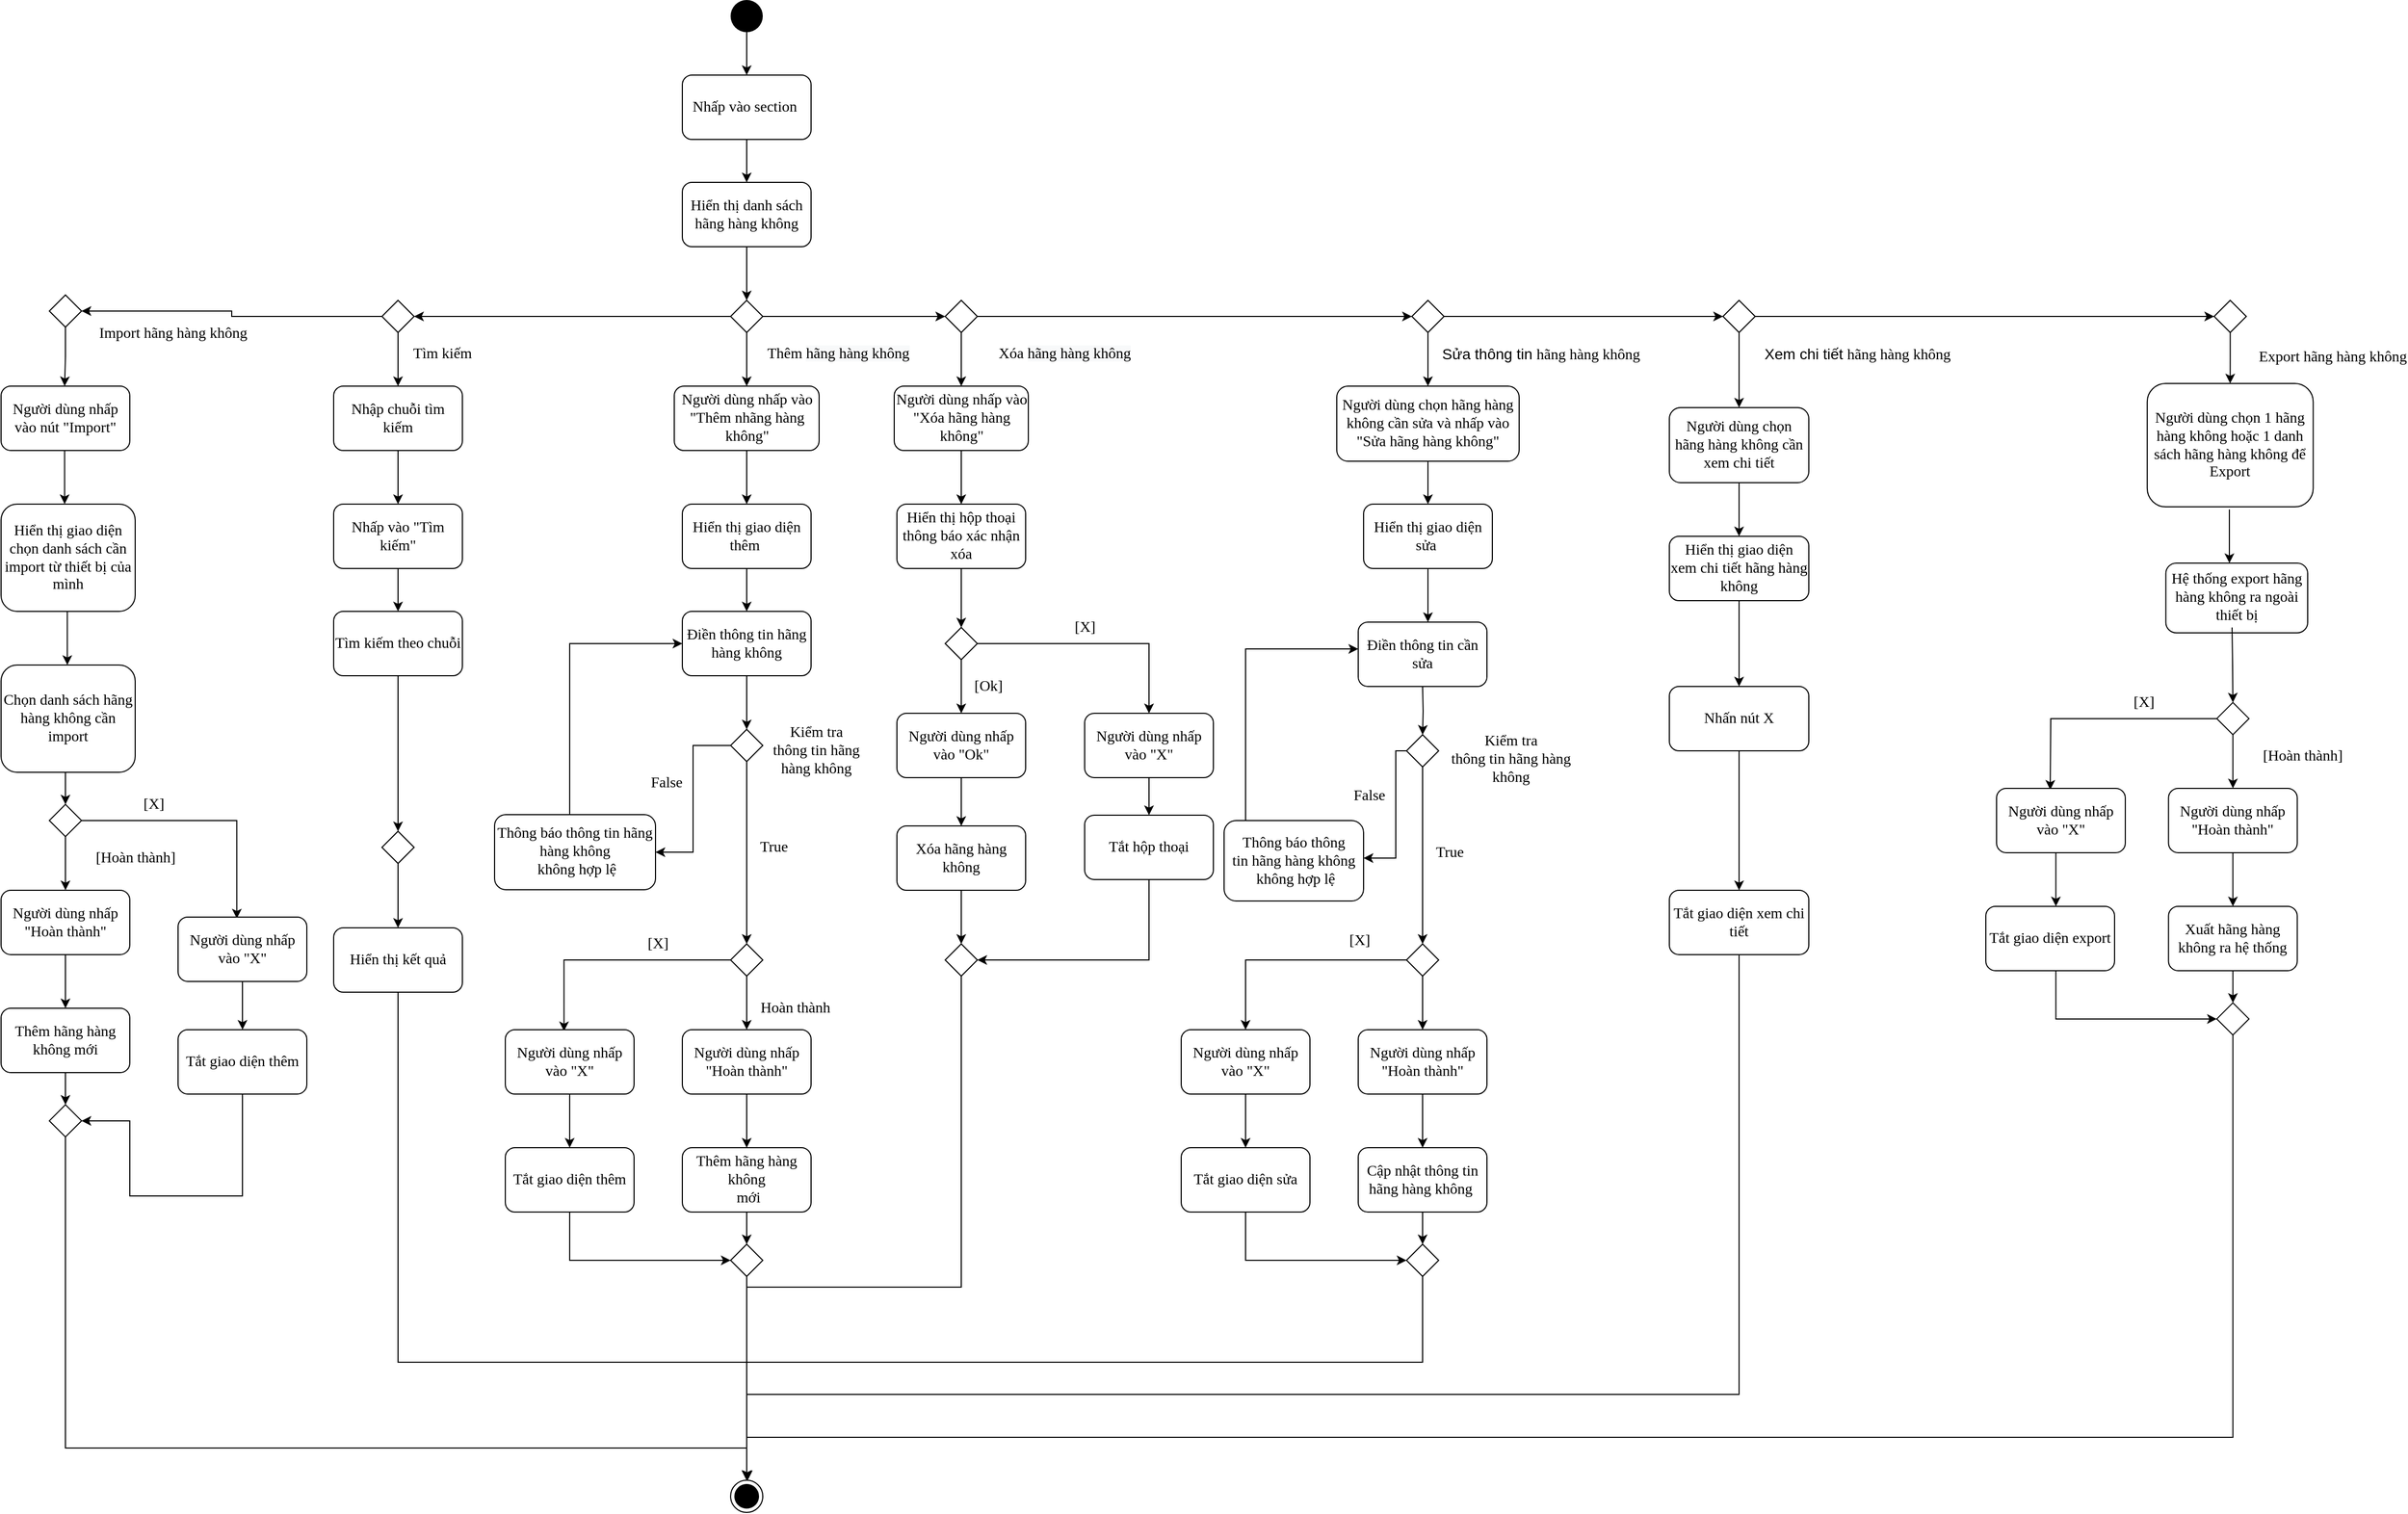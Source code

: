 <mxfile version="16.0.3" type="device"><diagram id="LYsN5K4_wacnjUsSUNbG" name="Page-1"><mxGraphModel dx="3430" dy="955" grid="1" gridSize="10" guides="1" tooltips="1" connect="1" arrows="1" fold="1" page="1" pageScale="1" pageWidth="850" pageHeight="1100" math="0" shadow="0"><root><mxCell id="0"/><mxCell id="1" parent="0"/><mxCell id="0MP8qijXT4t69Y9Z_cm1-1" style="edgeStyle=orthogonalEdgeStyle;rounded=0;orthogonalLoop=1;jettySize=auto;html=1;fontFamily=Verdana;fontSize=14;" parent="1" source="0MP8qijXT4t69Y9Z_cm1-2" target="0MP8qijXT4t69Y9Z_cm1-4" edge="1"><mxGeometry relative="1" as="geometry"/></mxCell><mxCell id="0MP8qijXT4t69Y9Z_cm1-2" value="" style="ellipse;fillColor=#000000;strokeColor=none;fontFamily=Verdana;fontSize=14;" parent="1" vertex="1"><mxGeometry x="-330" y="60" width="30" height="30" as="geometry"/></mxCell><mxCell id="0MP8qijXT4t69Y9Z_cm1-3" style="edgeStyle=orthogonalEdgeStyle;rounded=0;orthogonalLoop=1;jettySize=auto;html=1;fontFamily=Verdana;fontSize=14;" parent="1" source="0MP8qijXT4t69Y9Z_cm1-4" target="0MP8qijXT4t69Y9Z_cm1-6" edge="1"><mxGeometry relative="1" as="geometry"/></mxCell><mxCell id="0MP8qijXT4t69Y9Z_cm1-4" value="Nhấp vào section&amp;nbsp;" style="rounded=1;whiteSpace=wrap;html=1;fontFamily=Verdana;fontSize=14;" parent="1" vertex="1"><mxGeometry x="-375" y="130" width="120" height="60" as="geometry"/></mxCell><mxCell id="0MP8qijXT4t69Y9Z_cm1-5" style="edgeStyle=orthogonalEdgeStyle;rounded=0;orthogonalLoop=1;jettySize=auto;html=1;entryX=0.5;entryY=0;entryDx=0;entryDy=0;fontFamily=Verdana;fontSize=14;" parent="1" source="0MP8qijXT4t69Y9Z_cm1-6" target="0MP8qijXT4t69Y9Z_cm1-13" edge="1"><mxGeometry relative="1" as="geometry"/></mxCell><mxCell id="0MP8qijXT4t69Y9Z_cm1-6" value="&lt;span style=&quot;font-size: 14px&quot;&gt;Hiển thị danh sách hãng hàng không&lt;/span&gt;" style="rounded=1;whiteSpace=wrap;html=1;fontFamily=Verdana;fontSize=14;" parent="1" vertex="1"><mxGeometry x="-375" y="230" width="120" height="60" as="geometry"/></mxCell><mxCell id="0MP8qijXT4t69Y9Z_cm1-7" style="edgeStyle=orthogonalEdgeStyle;rounded=0;orthogonalLoop=1;jettySize=auto;html=1;fontFamily=Verdana;entryX=0.5;entryY=0;entryDx=0;entryDy=0;fontSize=14;" parent="1" source="0MP8qijXT4t69Y9Z_cm1-13" target="0MP8qijXT4t69Y9Z_cm1-25" edge="1"><mxGeometry relative="1" as="geometry"><mxPoint x="-310" y="420" as="targetPoint"/><Array as="points"/></mxGeometry></mxCell><mxCell id="0MP8qijXT4t69Y9Z_cm1-8" value="Thêm&amp;nbsp;&lt;span style=&quot;background-color: rgb(248 , 249 , 250)&quot;&gt;hãng hàng không&lt;/span&gt;" style="edgeLabel;html=1;align=center;verticalAlign=middle;resizable=0;points=[];fontFamily=Verdana;fontSize=14;" parent="0MP8qijXT4t69Y9Z_cm1-7" vertex="1" connectable="0"><mxGeometry x="0.241" y="1" relative="1" as="geometry"><mxPoint x="84" y="-11" as="offset"/></mxGeometry></mxCell><mxCell id="0MP8qijXT4t69Y9Z_cm1-9" style="edgeStyle=orthogonalEdgeStyle;rounded=0;orthogonalLoop=1;jettySize=auto;html=1;entryX=0;entryY=0.5;entryDx=0;entryDy=0;fontFamily=Verdana;fontSize=14;" parent="1" source="0MP8qijXT4t69Y9Z_cm1-13" target="0MP8qijXT4t69Y9Z_cm1-37" edge="1"><mxGeometry relative="1" as="geometry"/></mxCell><mxCell id="0MP8qijXT4t69Y9Z_cm1-10" value="Xóa&amp;nbsp;&lt;span style=&quot;background-color: rgb(248 , 249 , 250)&quot;&gt;hãng hàng không&lt;/span&gt;" style="edgeLabel;html=1;align=center;verticalAlign=middle;resizable=0;points=[];fontFamily=Verdana;fontSize=14;" parent="0MP8qijXT4t69Y9Z_cm1-9" vertex="1" connectable="0"><mxGeometry x="0.148" y="2" relative="1" as="geometry"><mxPoint x="183" y="37" as="offset"/></mxGeometry></mxCell><mxCell id="0MP8qijXT4t69Y9Z_cm1-11" style="edgeStyle=orthogonalEdgeStyle;rounded=0;orthogonalLoop=1;jettySize=auto;html=1;entryX=1;entryY=0.5;entryDx=0;entryDy=0;fontFamily=Verdana;fontSize=14;" parent="1" source="0MP8qijXT4t69Y9Z_cm1-13" target="0MP8qijXT4t69Y9Z_cm1-62" edge="1"><mxGeometry relative="1" as="geometry"/></mxCell><mxCell id="0MP8qijXT4t69Y9Z_cm1-12" value="&lt;span style=&quot;font-size: 14px&quot;&gt;Tìm kiếm&lt;/span&gt;" style="edgeLabel;html=1;align=center;verticalAlign=middle;resizable=0;points=[];fontFamily=Verdana;fontSize=14;" parent="0MP8qijXT4t69Y9Z_cm1-11" vertex="1" connectable="0"><mxGeometry x="0.184" y="2" relative="1" as="geometry"><mxPoint x="-95" y="33" as="offset"/></mxGeometry></mxCell><mxCell id="0MP8qijXT4t69Y9Z_cm1-13" value="" style="rhombus;fontFamily=Verdana;fontSize=14;" parent="1" vertex="1"><mxGeometry x="-330" y="340" width="30" height="30" as="geometry"/></mxCell><mxCell id="0MP8qijXT4t69Y9Z_cm1-14" style="edgeStyle=orthogonalEdgeStyle;rounded=0;orthogonalLoop=1;jettySize=auto;html=1;fontFamily=Verdana;fontSize=14;" parent="1" source="0MP8qijXT4t69Y9Z_cm1-15" target="0MP8qijXT4t69Y9Z_cm1-17" edge="1"><mxGeometry relative="1" as="geometry"/></mxCell><mxCell id="0MP8qijXT4t69Y9Z_cm1-15" value="&lt;span style=&quot;font-size: 14px&quot;&gt;Hiển thị giao diện thêm&amp;nbsp;&lt;/span&gt;" style="rounded=1;whiteSpace=wrap;html=1;fontFamily=Verdana;fontSize=14;" parent="1" vertex="1"><mxGeometry x="-375" y="530" width="120" height="60" as="geometry"/></mxCell><mxCell id="0MP8qijXT4t69Y9Z_cm1-16" style="edgeStyle=orthogonalEdgeStyle;rounded=0;orthogonalLoop=1;jettySize=auto;html=1;entryX=0.5;entryY=0;entryDx=0;entryDy=0;fontFamily=Verdana;fontSize=14;" parent="1" source="0MP8qijXT4t69Y9Z_cm1-17" target="0MP8qijXT4t69Y9Z_cm1-73" edge="1"><mxGeometry relative="1" as="geometry"/></mxCell><mxCell id="0MP8qijXT4t69Y9Z_cm1-17" value="&lt;span style=&quot;font-size: 14px&quot;&gt;Điền thông tin&amp;nbsp;&lt;/span&gt;hãng hàng không" style="rounded=1;whiteSpace=wrap;html=1;fontFamily=Verdana;fontSize=14;" parent="1" vertex="1"><mxGeometry x="-375" y="630" width="120" height="60" as="geometry"/></mxCell><mxCell id="0MP8qijXT4t69Y9Z_cm1-18" style="edgeStyle=orthogonalEdgeStyle;rounded=0;orthogonalLoop=1;jettySize=auto;html=1;fontFamily=Verdana;fontSize=14;" parent="1" source="0MP8qijXT4t69Y9Z_cm1-19" target="0MP8qijXT4t69Y9Z_cm1-27" edge="1"><mxGeometry relative="1" as="geometry"/></mxCell><mxCell id="0MP8qijXT4t69Y9Z_cm1-19" value="Người dùng nhấp &quot;Hoàn thành&quot;" style="rounded=1;whiteSpace=wrap;html=1;fontFamily=Verdana;fontSize=14;" parent="1" vertex="1"><mxGeometry x="-375" y="1020" width="120" height="60" as="geometry"/></mxCell><mxCell id="0MP8qijXT4t69Y9Z_cm1-20" value="Hoàn thành" style="edgeStyle=orthogonalEdgeStyle;rounded=0;orthogonalLoop=1;jettySize=auto;html=1;entryX=0.5;entryY=0;entryDx=0;entryDy=0;fontFamily=Verdana;fontSize=14;" parent="1" source="0MP8qijXT4t69Y9Z_cm1-23" target="0MP8qijXT4t69Y9Z_cm1-19" edge="1"><mxGeometry x="0.2" y="45" relative="1" as="geometry"><Array as="points"><mxPoint x="-315" y="990"/><mxPoint x="-315" y="990"/></Array><mxPoint as="offset"/></mxGeometry></mxCell><mxCell id="0MP8qijXT4t69Y9Z_cm1-21" style="edgeStyle=orthogonalEdgeStyle;rounded=0;orthogonalLoop=1;jettySize=auto;html=1;entryX=0.456;entryY=0.023;entryDx=0;entryDy=0;entryPerimeter=0;fontFamily=Verdana;fontSize=14;" parent="1" source="0MP8qijXT4t69Y9Z_cm1-23" target="0MP8qijXT4t69Y9Z_cm1-29" edge="1"><mxGeometry relative="1" as="geometry"/></mxCell><mxCell id="0MP8qijXT4t69Y9Z_cm1-22" value="[X]" style="edgeLabel;html=1;align=center;verticalAlign=middle;resizable=0;points=[];fontFamily=Verdana;fontSize=14;" parent="0MP8qijXT4t69Y9Z_cm1-21" vertex="1" connectable="0"><mxGeometry x="-0.407" relative="1" as="geometry"><mxPoint x="-3.17" y="-15" as="offset"/></mxGeometry></mxCell><mxCell id="0MP8qijXT4t69Y9Z_cm1-23" value="" style="rhombus;fontFamily=Verdana;fontSize=14;" parent="1" vertex="1"><mxGeometry x="-330" y="940" width="30" height="30" as="geometry"/></mxCell><mxCell id="0MP8qijXT4t69Y9Z_cm1-24" style="edgeStyle=orthogonalEdgeStyle;rounded=0;orthogonalLoop=1;jettySize=auto;html=1;fontFamily=Verdana;fontSize=14;" parent="1" source="0MP8qijXT4t69Y9Z_cm1-25" target="0MP8qijXT4t69Y9Z_cm1-15" edge="1"><mxGeometry relative="1" as="geometry"/></mxCell><mxCell id="0MP8qijXT4t69Y9Z_cm1-25" value="Người dùng nhấp vào &quot;Thêm nhãng hàng không&quot;" style="rounded=1;whiteSpace=wrap;html=1;fontFamily=Verdana;fontSize=14;" parent="1" vertex="1"><mxGeometry x="-382.5" y="420" width="135" height="60" as="geometry"/></mxCell><mxCell id="0MP8qijXT4t69Y9Z_cm1-26" style="edgeStyle=orthogonalEdgeStyle;rounded=0;orthogonalLoop=1;jettySize=auto;html=1;entryX=0.5;entryY=0;entryDx=0;entryDy=0;fontFamily=Verdana;fontSize=14;" parent="1" source="0MP8qijXT4t69Y9Z_cm1-27" target="0MP8qijXT4t69Y9Z_cm1-34" edge="1"><mxGeometry relative="1" as="geometry"/></mxCell><mxCell id="0MP8qijXT4t69Y9Z_cm1-27" value="Thêm hãng hàng không&lt;br&gt;&amp;nbsp;mới" style="rounded=1;whiteSpace=wrap;html=1;fontFamily=Verdana;fontSize=14;" parent="1" vertex="1"><mxGeometry x="-375" y="1130" width="120" height="60" as="geometry"/></mxCell><mxCell id="0MP8qijXT4t69Y9Z_cm1-28" style="edgeStyle=orthogonalEdgeStyle;rounded=0;orthogonalLoop=1;jettySize=auto;html=1;entryX=0.5;entryY=0;entryDx=0;entryDy=0;fontFamily=Verdana;fontSize=14;" parent="1" source="0MP8qijXT4t69Y9Z_cm1-29" target="0MP8qijXT4t69Y9Z_cm1-31" edge="1"><mxGeometry relative="1" as="geometry"/></mxCell><mxCell id="0MP8qijXT4t69Y9Z_cm1-29" value="Người dùng nhấp vào &quot;X&quot;" style="rounded=1;whiteSpace=wrap;html=1;fontFamily=Verdana;fontSize=14;" parent="1" vertex="1"><mxGeometry x="-540" y="1020" width="120" height="60" as="geometry"/></mxCell><mxCell id="0MP8qijXT4t69Y9Z_cm1-30" style="edgeStyle=orthogonalEdgeStyle;rounded=0;orthogonalLoop=1;jettySize=auto;html=1;entryX=0;entryY=0.5;entryDx=0;entryDy=0;fontFamily=Verdana;fontSize=14;" parent="1" source="0MP8qijXT4t69Y9Z_cm1-31" target="0MP8qijXT4t69Y9Z_cm1-34" edge="1"><mxGeometry relative="1" as="geometry"><Array as="points"><mxPoint x="-480" y="1235"/></Array></mxGeometry></mxCell><mxCell id="0MP8qijXT4t69Y9Z_cm1-31" value="&lt;span style=&quot;font-size: 14px&quot;&gt;Tắt giao diện thêm&lt;/span&gt;" style="rounded=1;whiteSpace=wrap;html=1;fontFamily=Verdana;fontSize=14;" parent="1" vertex="1"><mxGeometry x="-540" y="1130" width="120" height="60" as="geometry"/></mxCell><mxCell id="0MP8qijXT4t69Y9Z_cm1-32" value="" style="ellipse;html=1;shape=endState;fillColor=#000000;strokeColor=#000000;fontFamily=Verdana;fontSize=14;" parent="1" vertex="1"><mxGeometry x="-330" y="1440" width="30" height="30" as="geometry"/></mxCell><mxCell id="0MP8qijXT4t69Y9Z_cm1-33" style="edgeStyle=orthogonalEdgeStyle;rounded=0;orthogonalLoop=1;jettySize=auto;html=1;fontFamily=Verdana;fontSize=14;" parent="1" source="0MP8qijXT4t69Y9Z_cm1-34" target="0MP8qijXT4t69Y9Z_cm1-32" edge="1"><mxGeometry relative="1" as="geometry"/></mxCell><mxCell id="0MP8qijXT4t69Y9Z_cm1-34" value="" style="rhombus;fontFamily=Verdana;fontSize=14;" parent="1" vertex="1"><mxGeometry x="-330" y="1220" width="30" height="30" as="geometry"/></mxCell><mxCell id="0MP8qijXT4t69Y9Z_cm1-35" style="edgeStyle=orthogonalEdgeStyle;rounded=0;orthogonalLoop=1;jettySize=auto;html=1;entryX=0.5;entryY=0;entryDx=0;entryDy=0;fontFamily=Verdana;fontSize=14;" parent="1" source="0MP8qijXT4t69Y9Z_cm1-37" target="0MP8qijXT4t69Y9Z_cm1-39" edge="1"><mxGeometry relative="1" as="geometry"/></mxCell><mxCell id="0MP8qijXT4t69Y9Z_cm1-36" style="edgeStyle=orthogonalEdgeStyle;rounded=0;orthogonalLoop=1;jettySize=auto;html=1;entryX=0;entryY=0.5;entryDx=0;entryDy=0;" parent="1" source="0MP8qijXT4t69Y9Z_cm1-37" target="0MP8qijXT4t69Y9Z_cm1-79" edge="1"><mxGeometry relative="1" as="geometry"/></mxCell><mxCell id="0MP8qijXT4t69Y9Z_cm1-37" value="" style="rhombus;fontFamily=Verdana;fontSize=14;" parent="1" vertex="1"><mxGeometry x="-130" y="340" width="30" height="30" as="geometry"/></mxCell><mxCell id="0MP8qijXT4t69Y9Z_cm1-38" style="edgeStyle=orthogonalEdgeStyle;rounded=0;orthogonalLoop=1;jettySize=auto;html=1;fontFamily=Verdana;fontSize=14;" parent="1" source="0MP8qijXT4t69Y9Z_cm1-39" target="0MP8qijXT4t69Y9Z_cm1-41" edge="1"><mxGeometry relative="1" as="geometry"/></mxCell><mxCell id="0MP8qijXT4t69Y9Z_cm1-39" value="Người dùng nhấp vào &quot;Xóa hãng hàng không&quot;" style="rounded=1;whiteSpace=wrap;html=1;fontFamily=Verdana;fontSize=14;" parent="1" vertex="1"><mxGeometry x="-177.5" y="420" width="125" height="60" as="geometry"/></mxCell><mxCell id="0MP8qijXT4t69Y9Z_cm1-40" style="edgeStyle=orthogonalEdgeStyle;rounded=0;orthogonalLoop=1;jettySize=auto;html=1;entryX=0.5;entryY=0;entryDx=0;entryDy=0;fontFamily=Verdana;fontSize=14;" parent="1" source="0MP8qijXT4t69Y9Z_cm1-41" target="0MP8qijXT4t69Y9Z_cm1-46" edge="1"><mxGeometry relative="1" as="geometry"/></mxCell><mxCell id="0MP8qijXT4t69Y9Z_cm1-41" value="&lt;span style=&quot;font-size: 14px&quot;&gt;Hiển thị hộp thoại thông báo xác nhận xóa&lt;/span&gt;" style="rounded=1;whiteSpace=wrap;html=1;fontFamily=Verdana;fontSize=14;" parent="1" vertex="1"><mxGeometry x="-175" y="530" width="120" height="60" as="geometry"/></mxCell><mxCell id="0MP8qijXT4t69Y9Z_cm1-42" style="edgeStyle=orthogonalEdgeStyle;rounded=0;orthogonalLoop=1;jettySize=auto;html=1;fontFamily=Verdana;fontSize=14;" parent="1" source="0MP8qijXT4t69Y9Z_cm1-46" target="0MP8qijXT4t69Y9Z_cm1-48" edge="1"><mxGeometry relative="1" as="geometry"><Array as="points"><mxPoint x="-115" y="700"/><mxPoint x="-115" y="700"/></Array></mxGeometry></mxCell><mxCell id="0MP8qijXT4t69Y9Z_cm1-43" value="[Ok]" style="edgeLabel;html=1;align=center;verticalAlign=middle;resizable=0;points=[];fontFamily=Verdana;fontSize=14;" parent="0MP8qijXT4t69Y9Z_cm1-42" vertex="1" connectable="0"><mxGeometry x="0.267" y="-2" relative="1" as="geometry"><mxPoint x="27" y="-6.67" as="offset"/></mxGeometry></mxCell><mxCell id="0MP8qijXT4t69Y9Z_cm1-44" style="edgeStyle=orthogonalEdgeStyle;rounded=0;orthogonalLoop=1;jettySize=auto;html=1;entryX=0.5;entryY=0;entryDx=0;entryDy=0;fontFamily=Verdana;fontSize=14;" parent="1" source="0MP8qijXT4t69Y9Z_cm1-46" target="0MP8qijXT4t69Y9Z_cm1-52" edge="1"><mxGeometry relative="1" as="geometry"/></mxCell><mxCell id="0MP8qijXT4t69Y9Z_cm1-45" value="[X]" style="edgeLabel;html=1;align=center;verticalAlign=middle;resizable=0;points=[];fontFamily=Verdana;fontSize=14;" parent="0MP8qijXT4t69Y9Z_cm1-44" vertex="1" connectable="0"><mxGeometry x="-0.014" y="3" relative="1" as="geometry"><mxPoint x="-10.83" y="-12" as="offset"/></mxGeometry></mxCell><mxCell id="0MP8qijXT4t69Y9Z_cm1-46" value="" style="rhombus;fontFamily=Verdana;fontSize=14;" parent="1" vertex="1"><mxGeometry x="-130" y="645" width="30" height="30" as="geometry"/></mxCell><mxCell id="0MP8qijXT4t69Y9Z_cm1-47" style="edgeStyle=orthogonalEdgeStyle;rounded=0;orthogonalLoop=1;jettySize=auto;html=1;entryX=0.5;entryY=0;entryDx=0;entryDy=0;fontFamily=Verdana;fontSize=14;" parent="1" source="0MP8qijXT4t69Y9Z_cm1-48" target="0MP8qijXT4t69Y9Z_cm1-50" edge="1"><mxGeometry relative="1" as="geometry"/></mxCell><mxCell id="0MP8qijXT4t69Y9Z_cm1-48" value="Người dùng nhấp vào &quot;Ok&quot;" style="rounded=1;whiteSpace=wrap;html=1;fontFamily=Verdana;fontSize=14;" parent="1" vertex="1"><mxGeometry x="-175" y="725" width="120" height="60" as="geometry"/></mxCell><mxCell id="0MP8qijXT4t69Y9Z_cm1-49" style="edgeStyle=orthogonalEdgeStyle;rounded=0;orthogonalLoop=1;jettySize=auto;html=1;fontFamily=Verdana;fontSize=14;" parent="1" source="0MP8qijXT4t69Y9Z_cm1-50" target="0MP8qijXT4t69Y9Z_cm1-56" edge="1"><mxGeometry relative="1" as="geometry"/></mxCell><mxCell id="0MP8qijXT4t69Y9Z_cm1-50" value="Xóa hãng hàng không" style="rounded=1;whiteSpace=wrap;html=1;fontFamily=Verdana;fontSize=14;" parent="1" vertex="1"><mxGeometry x="-175" y="830" width="120" height="60" as="geometry"/></mxCell><mxCell id="0MP8qijXT4t69Y9Z_cm1-51" style="edgeStyle=orthogonalEdgeStyle;rounded=0;orthogonalLoop=1;jettySize=auto;html=1;entryX=0.5;entryY=0;entryDx=0;entryDy=0;fontFamily=Verdana;fontSize=14;" parent="1" source="0MP8qijXT4t69Y9Z_cm1-52" target="0MP8qijXT4t69Y9Z_cm1-54" edge="1"><mxGeometry relative="1" as="geometry"/></mxCell><mxCell id="0MP8qijXT4t69Y9Z_cm1-52" value="Người dùng nhấp vào &quot;X&quot;" style="rounded=1;whiteSpace=wrap;html=1;fontFamily=Verdana;fontSize=14;" parent="1" vertex="1"><mxGeometry y="725" width="120" height="60" as="geometry"/></mxCell><mxCell id="0MP8qijXT4t69Y9Z_cm1-53" style="edgeStyle=orthogonalEdgeStyle;rounded=0;orthogonalLoop=1;jettySize=auto;html=1;entryX=1;entryY=0.5;entryDx=0;entryDy=0;fontFamily=Verdana;fontSize=14;" parent="1" source="0MP8qijXT4t69Y9Z_cm1-54" target="0MP8qijXT4t69Y9Z_cm1-56" edge="1"><mxGeometry relative="1" as="geometry"><Array as="points"><mxPoint x="60" y="955"/></Array></mxGeometry></mxCell><mxCell id="0MP8qijXT4t69Y9Z_cm1-54" value="&lt;span style=&quot;font-size: 14px;&quot;&gt;Tắt hộp thoại&lt;/span&gt;" style="rounded=1;whiteSpace=wrap;html=1;fontFamily=Verdana;fontSize=14;" parent="1" vertex="1"><mxGeometry y="820" width="120" height="60" as="geometry"/></mxCell><mxCell id="0MP8qijXT4t69Y9Z_cm1-55" style="edgeStyle=orthogonalEdgeStyle;rounded=0;orthogonalLoop=1;jettySize=auto;html=1;fontFamily=Verdana;fontSize=14;" parent="1" source="0MP8qijXT4t69Y9Z_cm1-56" target="0MP8qijXT4t69Y9Z_cm1-32" edge="1"><mxGeometry relative="1" as="geometry"><Array as="points"><mxPoint x="-115" y="1260"/><mxPoint x="-315" y="1260"/></Array></mxGeometry></mxCell><mxCell id="0MP8qijXT4t69Y9Z_cm1-56" value="" style="rhombus;fontFamily=Verdana;fontSize=14;" parent="1" vertex="1"><mxGeometry x="-130" y="940" width="30" height="30" as="geometry"/></mxCell><mxCell id="0MP8qijXT4t69Y9Z_cm1-57" style="edgeStyle=orthogonalEdgeStyle;rounded=0;orthogonalLoop=1;jettySize=auto;html=1;entryX=0.5;entryY=0;entryDx=0;entryDy=0;fontFamily=Verdana;fontSize=14;" parent="1" source="0MP8qijXT4t69Y9Z_cm1-58" target="0MP8qijXT4t69Y9Z_cm1-64" edge="1"><mxGeometry relative="1" as="geometry"/></mxCell><mxCell id="0MP8qijXT4t69Y9Z_cm1-58" value="&lt;span style=&quot;font-size: 14px&quot;&gt;Nhấp vào &quot;Tìm kiếm&quot;&lt;/span&gt;" style="rounded=1;whiteSpace=wrap;html=1;fontFamily=Verdana;fontSize=14;" parent="1" vertex="1"><mxGeometry x="-700" y="530" width="120" height="60" as="geometry"/></mxCell><mxCell id="0MP8qijXT4t69Y9Z_cm1-59" style="edgeStyle=orthogonalEdgeStyle;rounded=0;orthogonalLoop=1;jettySize=auto;html=1;fontFamily=Verdana;fontSize=14;" parent="1" source="0MP8qijXT4t69Y9Z_cm1-60" target="0MP8qijXT4t69Y9Z_cm1-58" edge="1"><mxGeometry relative="1" as="geometry"/></mxCell><mxCell id="0MP8qijXT4t69Y9Z_cm1-60" value="&lt;span style=&quot;font-size: 14px;&quot;&gt;Nhập chuỗi tìm kiếm&lt;/span&gt;" style="rounded=1;whiteSpace=wrap;html=1;fontFamily=Verdana;fontSize=14;" parent="1" vertex="1"><mxGeometry x="-700" y="420" width="120" height="60" as="geometry"/></mxCell><mxCell id="0MP8qijXT4t69Y9Z_cm1-61" style="edgeStyle=orthogonalEdgeStyle;rounded=0;orthogonalLoop=1;jettySize=auto;html=1;fontFamily=Verdana;fontSize=14;" parent="1" source="0MP8qijXT4t69Y9Z_cm1-62" target="0MP8qijXT4t69Y9Z_cm1-60" edge="1"><mxGeometry relative="1" as="geometry"/></mxCell><mxCell id="MS3qv2GqEosqQE3pfVTx-46" style="edgeStyle=orthogonalEdgeStyle;rounded=0;orthogonalLoop=1;jettySize=auto;html=1;entryX=1;entryY=0.5;entryDx=0;entryDy=0;" edge="1" parent="1" source="0MP8qijXT4t69Y9Z_cm1-62" target="MS3qv2GqEosqQE3pfVTx-24"><mxGeometry relative="1" as="geometry"><mxPoint x="-930" y="355" as="targetPoint"/></mxGeometry></mxCell><mxCell id="0MP8qijXT4t69Y9Z_cm1-62" value="" style="rhombus;fontFamily=Verdana;fontSize=14;" parent="1" vertex="1"><mxGeometry x="-655" y="340" width="30" height="30" as="geometry"/></mxCell><mxCell id="0MP8qijXT4t69Y9Z_cm1-63" style="edgeStyle=orthogonalEdgeStyle;rounded=0;orthogonalLoop=1;jettySize=auto;html=1;entryX=0.5;entryY=0;entryDx=0;entryDy=0;fontFamily=Verdana;fontSize=14;" parent="1" source="0MP8qijXT4t69Y9Z_cm1-64" target="0MP8qijXT4t69Y9Z_cm1-68" edge="1"><mxGeometry relative="1" as="geometry"/></mxCell><mxCell id="0MP8qijXT4t69Y9Z_cm1-64" value="&lt;span style=&quot;font-size: 14px;&quot;&gt;Tìm kiếm theo chuỗi&lt;/span&gt;" style="rounded=1;whiteSpace=wrap;html=1;fontFamily=Verdana;fontSize=14;" parent="1" vertex="1"><mxGeometry x="-700" y="630" width="120" height="60" as="geometry"/></mxCell><mxCell id="0MP8qijXT4t69Y9Z_cm1-65" style="edgeStyle=orthogonalEdgeStyle;rounded=0;orthogonalLoop=1;jettySize=auto;html=1;fontFamily=Verdana;fontSize=14;" parent="1" source="0MP8qijXT4t69Y9Z_cm1-66" edge="1"><mxGeometry relative="1" as="geometry"><Array as="points"><mxPoint x="-640" y="1330"/><mxPoint x="-315" y="1330"/></Array><mxPoint x="-315" y="1440.0" as="targetPoint"/></mxGeometry></mxCell><mxCell id="0MP8qijXT4t69Y9Z_cm1-66" value="&lt;span style=&quot;font-size: 14px;&quot;&gt;Hiển thị kết quả&lt;/span&gt;" style="rounded=1;whiteSpace=wrap;html=1;fontFamily=Verdana;fontSize=14;" parent="1" vertex="1"><mxGeometry x="-700" y="925" width="120" height="60" as="geometry"/></mxCell><mxCell id="0MP8qijXT4t69Y9Z_cm1-67" style="edgeStyle=orthogonalEdgeStyle;rounded=0;orthogonalLoop=1;jettySize=auto;html=1;entryX=0.5;entryY=0;entryDx=0;entryDy=0;fontFamily=Verdana;fontSize=14;" parent="1" source="0MP8qijXT4t69Y9Z_cm1-68" target="0MP8qijXT4t69Y9Z_cm1-66" edge="1"><mxGeometry relative="1" as="geometry"/></mxCell><mxCell id="0MP8qijXT4t69Y9Z_cm1-68" value="" style="rhombus;fontFamily=Verdana;fontSize=14;" parent="1" vertex="1"><mxGeometry x="-655" y="835" width="30" height="30" as="geometry"/></mxCell><mxCell id="0MP8qijXT4t69Y9Z_cm1-69" style="edgeStyle=orthogonalEdgeStyle;rounded=0;orthogonalLoop=1;jettySize=auto;html=1;entryX=1;entryY=0.5;entryDx=0;entryDy=0;fontFamily=Verdana;fontSize=14;" parent="1" source="0MP8qijXT4t69Y9Z_cm1-73" target="0MP8qijXT4t69Y9Z_cm1-75" edge="1"><mxGeometry relative="1" as="geometry"/></mxCell><mxCell id="0MP8qijXT4t69Y9Z_cm1-70" value="False" style="edgeLabel;html=1;align=center;verticalAlign=middle;resizable=0;points=[];fontFamily=Verdana;fontSize=14;" parent="0MP8qijXT4t69Y9Z_cm1-69" vertex="1" connectable="0"><mxGeometry x="0.229" y="4" relative="1" as="geometry"><mxPoint x="-29" y="-34" as="offset"/></mxGeometry></mxCell><mxCell id="0MP8qijXT4t69Y9Z_cm1-71" style="edgeStyle=orthogonalEdgeStyle;rounded=0;orthogonalLoop=1;jettySize=auto;html=1;fontFamily=Verdana;fontSize=14;" parent="1" source="0MP8qijXT4t69Y9Z_cm1-73" target="0MP8qijXT4t69Y9Z_cm1-23" edge="1"><mxGeometry relative="1" as="geometry"/></mxCell><mxCell id="0MP8qijXT4t69Y9Z_cm1-72" value="True" style="edgeLabel;html=1;align=center;verticalAlign=middle;resizable=0;points=[];fontFamily=Verdana;fontSize=14;" parent="0MP8qijXT4t69Y9Z_cm1-71" vertex="1" connectable="0"><mxGeometry x="-0.251" y="-3" relative="1" as="geometry"><mxPoint x="28" y="16" as="offset"/></mxGeometry></mxCell><mxCell id="0MP8qijXT4t69Y9Z_cm1-73" value="" style="rhombus;fontFamily=Verdana;fontSize=14;" parent="1" vertex="1"><mxGeometry x="-330" y="740" width="30" height="30" as="geometry"/></mxCell><mxCell id="0MP8qijXT4t69Y9Z_cm1-74" style="edgeStyle=orthogonalEdgeStyle;rounded=0;orthogonalLoop=1;jettySize=auto;html=1;entryX=0;entryY=0.5;entryDx=0;entryDy=0;fontFamily=Verdana;fontSize=14;" parent="1" source="0MP8qijXT4t69Y9Z_cm1-75" target="0MP8qijXT4t69Y9Z_cm1-17" edge="1"><mxGeometry relative="1" as="geometry"><Array as="points"><mxPoint x="-480" y="660"/></Array></mxGeometry></mxCell><mxCell id="0MP8qijXT4t69Y9Z_cm1-75" value="&lt;span style=&quot;background-color: rgb(255 , 255 , 255) ; font-size: 14px&quot;&gt;Thông báo thông tin&amp;nbsp;&lt;/span&gt;hãng hàng không&lt;br style=&quot;font-size: 14px&quot;&gt;&lt;span style=&quot;background-color: rgb(255 , 255 , 255) ; font-size: 14px&quot;&gt;&amp;nbsp;không hợp lệ&lt;/span&gt;" style="rounded=1;whiteSpace=wrap;html=1;fontFamily=Verdana;fontSize=14;" parent="1" vertex="1"><mxGeometry x="-550" y="819.48" width="150" height="70" as="geometry"/></mxCell><mxCell id="0MP8qijXT4t69Y9Z_cm1-76" value="Kiểm tra &lt;br style=&quot;font-size: 14px&quot;&gt;thông tin hãng hàng không" style="text;html=1;strokeColor=none;fillColor=none;align=center;verticalAlign=middle;whiteSpace=wrap;rounded=0;fontFamily=Verdana;fontSize=14;" parent="1" vertex="1"><mxGeometry x="-300" y="735" width="100" height="50" as="geometry"/></mxCell><mxCell id="0MP8qijXT4t69Y9Z_cm1-77" style="edgeStyle=orthogonalEdgeStyle;rounded=0;orthogonalLoop=1;jettySize=auto;html=1;entryX=0;entryY=0.5;entryDx=0;entryDy=0;" parent="1" source="0MP8qijXT4t69Y9Z_cm1-79" target="0MP8qijXT4t69Y9Z_cm1-81" edge="1"><mxGeometry relative="1" as="geometry"/></mxCell><mxCell id="0MP8qijXT4t69Y9Z_cm1-78" style="edgeStyle=orthogonalEdgeStyle;rounded=0;orthogonalLoop=1;jettySize=auto;html=1;" parent="1" source="0MP8qijXT4t69Y9Z_cm1-79" edge="1"><mxGeometry relative="1" as="geometry"><mxPoint x="320" y="420" as="targetPoint"/></mxGeometry></mxCell><mxCell id="0MP8qijXT4t69Y9Z_cm1-79" value="" style="rhombus;fontFamily=Verdana;fontSize=14;" parent="1" vertex="1"><mxGeometry x="305" y="340" width="30" height="30" as="geometry"/></mxCell><mxCell id="0MP8qijXT4t69Y9Z_cm1-80" style="edgeStyle=orthogonalEdgeStyle;rounded=0;orthogonalLoop=1;jettySize=auto;html=1;" parent="1" source="0MP8qijXT4t69Y9Z_cm1-81" target="0MP8qijXT4t69Y9Z_cm1-111" edge="1"><mxGeometry relative="1" as="geometry"/></mxCell><mxCell id="MS3qv2GqEosqQE3pfVTx-21" style="edgeStyle=orthogonalEdgeStyle;rounded=0;orthogonalLoop=1;jettySize=auto;html=1;entryX=0;entryY=0.5;entryDx=0;entryDy=0;" edge="1" parent="1" source="0MP8qijXT4t69Y9Z_cm1-81" target="MS3qv2GqEosqQE3pfVTx-3"><mxGeometry relative="1" as="geometry"/></mxCell><mxCell id="0MP8qijXT4t69Y9Z_cm1-81" value="" style="rhombus;fontFamily=Verdana;fontSize=14;" parent="1" vertex="1"><mxGeometry x="595" y="340" width="30" height="30" as="geometry"/></mxCell><mxCell id="0MP8qijXT4t69Y9Z_cm1-82" style="edgeStyle=orthogonalEdgeStyle;rounded=0;orthogonalLoop=1;jettySize=auto;html=1;entryX=0.5;entryY=0;entryDx=0;entryDy=0;" parent="1" edge="1"><mxGeometry relative="1" as="geometry"><mxPoint x="320" y="480" as="sourcePoint"/><mxPoint x="320" y="530" as="targetPoint"/></mxGeometry></mxCell><mxCell id="0MP8qijXT4t69Y9Z_cm1-83" value="Người dùng chọn hãng hàng không&amp;nbsp;cần sửa và nhấp vào &quot;Sửa hãng hàng không&quot;" style="rounded=1;whiteSpace=wrap;html=1;fontFamily=Verdana;fontSize=14;" parent="1" vertex="1"><mxGeometry x="235" y="420" width="170" height="70" as="geometry"/></mxCell><mxCell id="0MP8qijXT4t69Y9Z_cm1-84" style="edgeStyle=orthogonalEdgeStyle;rounded=0;orthogonalLoop=1;jettySize=auto;html=1;" parent="1" source="0MP8qijXT4t69Y9Z_cm1-85" edge="1"><mxGeometry relative="1" as="geometry"><mxPoint x="320" y="640" as="targetPoint"/></mxGeometry></mxCell><mxCell id="0MP8qijXT4t69Y9Z_cm1-85" value="&lt;span style=&quot;font-size: 14px&quot;&gt;Hiển thị giao diện sửa&amp;nbsp;&lt;/span&gt;" style="rounded=1;whiteSpace=wrap;html=1;fontFamily=Verdana;fontSize=14;" parent="1" vertex="1"><mxGeometry x="260" y="530" width="120" height="60" as="geometry"/></mxCell><mxCell id="0MP8qijXT4t69Y9Z_cm1-86" value="&lt;span style=&quot;font-size: 14px&quot;&gt;Điền thông tin cần sửa&lt;/span&gt;" style="rounded=1;whiteSpace=wrap;html=1;fontFamily=Verdana;fontSize=14;" parent="1" vertex="1"><mxGeometry x="255" y="640" width="120" height="60" as="geometry"/></mxCell><mxCell id="0MP8qijXT4t69Y9Z_cm1-87" style="edgeStyle=orthogonalEdgeStyle;rounded=0;orthogonalLoop=1;jettySize=auto;html=1;entryX=0.5;entryY=0;entryDx=0;entryDy=0;fontFamily=Verdana;fontSize=14;" parent="1" target="0MP8qijXT4t69Y9Z_cm1-92" edge="1"><mxGeometry relative="1" as="geometry"><mxPoint x="315" y="700" as="sourcePoint"/></mxGeometry></mxCell><mxCell id="0MP8qijXT4t69Y9Z_cm1-88" style="edgeStyle=orthogonalEdgeStyle;rounded=0;orthogonalLoop=1;jettySize=auto;html=1;fontFamily=Verdana;fontSize=14;" parent="1" source="0MP8qijXT4t69Y9Z_cm1-92" edge="1"><mxGeometry relative="1" as="geometry"><mxPoint x="260" y="860" as="targetPoint"/><Array as="points"><mxPoint x="290" y="760"/><mxPoint x="290" y="860"/></Array></mxGeometry></mxCell><mxCell id="0MP8qijXT4t69Y9Z_cm1-89" value="False" style="edgeLabel;html=1;align=center;verticalAlign=middle;resizable=0;points=[];fontFamily=Verdana;fontSize=14;" parent="0MP8qijXT4t69Y9Z_cm1-88" vertex="1" connectable="0"><mxGeometry x="0.229" y="4" relative="1" as="geometry"><mxPoint x="-29" y="-34" as="offset"/></mxGeometry></mxCell><mxCell id="0MP8qijXT4t69Y9Z_cm1-90" value="True" style="edgeLabel;html=1;align=center;verticalAlign=middle;resizable=0;points=[];fontFamily=Verdana;fontSize=14;" parent="1" vertex="1" connectable="0"><mxGeometry x="340" y="854.478" as="geometry"/></mxCell><mxCell id="0MP8qijXT4t69Y9Z_cm1-91" style="edgeStyle=orthogonalEdgeStyle;rounded=0;orthogonalLoop=1;jettySize=auto;html=1;entryX=0.5;entryY=0;entryDx=0;entryDy=0;" parent="1" source="0MP8qijXT4t69Y9Z_cm1-92" target="0MP8qijXT4t69Y9Z_cm1-98" edge="1"><mxGeometry relative="1" as="geometry"/></mxCell><mxCell id="0MP8qijXT4t69Y9Z_cm1-92" value="" style="rhombus;fontFamily=Verdana;fontSize=14;" parent="1" vertex="1"><mxGeometry x="300" y="745" width="30" height="30" as="geometry"/></mxCell><mxCell id="0MP8qijXT4t69Y9Z_cm1-93" style="edgeStyle=orthogonalEdgeStyle;rounded=0;orthogonalLoop=1;jettySize=auto;html=1;entryX=0;entryY=0.5;entryDx=0;entryDy=0;fontFamily=Verdana;fontSize=14;" parent="1" edge="1"><mxGeometry relative="1" as="geometry"><Array as="points"><mxPoint x="150" y="665"/></Array><mxPoint x="150" y="825" as="sourcePoint"/><mxPoint x="255" y="665" as="targetPoint"/></mxGeometry></mxCell><mxCell id="0MP8qijXT4t69Y9Z_cm1-94" value="Kiểm tra &lt;br style=&quot;font-size: 14px&quot;&gt;thông tin hãng hàng không" style="text;html=1;strokeColor=none;fillColor=none;align=center;verticalAlign=middle;whiteSpace=wrap;rounded=0;fontFamily=Verdana;fontSize=14;" parent="1" vertex="1"><mxGeometry x="335" y="745" width="125" height="45" as="geometry"/></mxCell><mxCell id="0MP8qijXT4t69Y9Z_cm1-95" value="&lt;span style=&quot;background-color: rgb(255 , 255 , 255) ; font-size: 14px&quot;&gt;Thông báo thông tin&amp;nbsp;&lt;/span&gt;hãng hàng không&lt;br style=&quot;font-size: 14px&quot;&gt;&lt;span style=&quot;background-color: rgb(255 , 255 , 255) ; font-size: 14px&quot;&gt;&amp;nbsp;không hợp lệ&lt;/span&gt;" style="rounded=1;whiteSpace=wrap;html=1;fontFamily=Verdana;fontSize=14;" parent="1" vertex="1"><mxGeometry x="130" y="825" width="130" height="75" as="geometry"/></mxCell><mxCell id="0MP8qijXT4t69Y9Z_cm1-96" style="edgeStyle=orthogonalEdgeStyle;rounded=0;orthogonalLoop=1;jettySize=auto;html=1;entryX=0.5;entryY=0;entryDx=0;entryDy=0;" parent="1" source="0MP8qijXT4t69Y9Z_cm1-98" target="0MP8qijXT4t69Y9Z_cm1-100" edge="1"><mxGeometry relative="1" as="geometry"/></mxCell><mxCell id="0MP8qijXT4t69Y9Z_cm1-97" style="edgeStyle=orthogonalEdgeStyle;rounded=0;orthogonalLoop=1;jettySize=auto;html=1;" parent="1" source="0MP8qijXT4t69Y9Z_cm1-98" target="0MP8qijXT4t69Y9Z_cm1-104" edge="1"><mxGeometry relative="1" as="geometry"/></mxCell><mxCell id="0MP8qijXT4t69Y9Z_cm1-98" value="" style="rhombus;fontFamily=Verdana;fontSize=14;" parent="1" vertex="1"><mxGeometry x="300" y="940" width="30" height="30" as="geometry"/></mxCell><mxCell id="0MP8qijXT4t69Y9Z_cm1-99" style="edgeStyle=orthogonalEdgeStyle;rounded=0;orthogonalLoop=1;jettySize=auto;html=1;fontFamily=Verdana;fontSize=14;" parent="1" source="0MP8qijXT4t69Y9Z_cm1-100" target="0MP8qijXT4t69Y9Z_cm1-102" edge="1"><mxGeometry relative="1" as="geometry"/></mxCell><mxCell id="0MP8qijXT4t69Y9Z_cm1-100" value="Người dùng nhấp &quot;Hoàn thành&quot;" style="rounded=1;whiteSpace=wrap;html=1;fontFamily=Verdana;fontSize=14;" parent="1" vertex="1"><mxGeometry x="255" y="1020" width="120" height="60" as="geometry"/></mxCell><mxCell id="0MP8qijXT4t69Y9Z_cm1-101" style="edgeStyle=orthogonalEdgeStyle;rounded=0;orthogonalLoop=1;jettySize=auto;html=1;entryX=0.5;entryY=0;entryDx=0;entryDy=0;fontFamily=Verdana;fontSize=14;" parent="1" source="0MP8qijXT4t69Y9Z_cm1-102" edge="1"><mxGeometry relative="1" as="geometry"><mxPoint x="315" y="1220.0" as="targetPoint"/></mxGeometry></mxCell><mxCell id="0MP8qijXT4t69Y9Z_cm1-102" value="Cập nhật thông tin hãng hàng không&amp;nbsp;" style="rounded=1;whiteSpace=wrap;html=1;fontFamily=Verdana;fontSize=14;" parent="1" vertex="1"><mxGeometry x="255" y="1130" width="120" height="60" as="geometry"/></mxCell><mxCell id="0MP8qijXT4t69Y9Z_cm1-103" style="edgeStyle=orthogonalEdgeStyle;rounded=0;orthogonalLoop=1;jettySize=auto;html=1;entryX=0.5;entryY=0;entryDx=0;entryDy=0;fontFamily=Verdana;fontSize=14;" parent="1" source="0MP8qijXT4t69Y9Z_cm1-104" target="0MP8qijXT4t69Y9Z_cm1-106" edge="1"><mxGeometry relative="1" as="geometry"/></mxCell><mxCell id="0MP8qijXT4t69Y9Z_cm1-104" value="Người dùng nhấp vào &quot;X&quot;" style="rounded=1;whiteSpace=wrap;html=1;fontFamily=Verdana;fontSize=14;" parent="1" vertex="1"><mxGeometry x="90" y="1020" width="120" height="60" as="geometry"/></mxCell><mxCell id="0MP8qijXT4t69Y9Z_cm1-105" style="edgeStyle=orthogonalEdgeStyle;rounded=0;orthogonalLoop=1;jettySize=auto;html=1;entryX=0;entryY=0.5;entryDx=0;entryDy=0;fontFamily=Verdana;fontSize=14;" parent="1" source="0MP8qijXT4t69Y9Z_cm1-106" edge="1"><mxGeometry relative="1" as="geometry"><Array as="points"><mxPoint x="150" y="1235"/></Array><mxPoint x="300" y="1235.0" as="targetPoint"/></mxGeometry></mxCell><mxCell id="0MP8qijXT4t69Y9Z_cm1-106" value="&lt;span style=&quot;font-size: 14px&quot;&gt;Tắt giao diện sửa&lt;/span&gt;" style="rounded=1;whiteSpace=wrap;html=1;fontFamily=Verdana;fontSize=14;" parent="1" vertex="1"><mxGeometry x="90" y="1130" width="120" height="60" as="geometry"/></mxCell><mxCell id="0MP8qijXT4t69Y9Z_cm1-107" value="[X]" style="edgeLabel;html=1;align=center;verticalAlign=middle;resizable=0;points=[];fontFamily=Verdana;fontSize=14;" parent="1" vertex="1" connectable="0"><mxGeometry x="-388.433" y="940.0" as="geometry"><mxPoint x="644" y="-3" as="offset"/></mxGeometry></mxCell><mxCell id="0MP8qijXT4t69Y9Z_cm1-108" style="edgeStyle=orthogonalEdgeStyle;rounded=0;orthogonalLoop=1;jettySize=auto;html=1;" parent="1" source="0MP8qijXT4t69Y9Z_cm1-109" edge="1"><mxGeometry relative="1" as="geometry"><mxPoint x="-314" y="1440.0" as="targetPoint"/><Array as="points"><mxPoint x="315" y="1330"/><mxPoint x="-315" y="1330"/><mxPoint x="-315" y="1434"/><mxPoint x="-314" y="1434"/></Array></mxGeometry></mxCell><mxCell id="0MP8qijXT4t69Y9Z_cm1-109" value="" style="rhombus;fontFamily=Verdana;fontSize=14;" parent="1" vertex="1"><mxGeometry x="300" y="1220" width="30" height="30" as="geometry"/></mxCell><mxCell id="0MP8qijXT4t69Y9Z_cm1-110" style="edgeStyle=orthogonalEdgeStyle;rounded=0;orthogonalLoop=1;jettySize=auto;html=1;" parent="1" source="0MP8qijXT4t69Y9Z_cm1-111" edge="1"><mxGeometry relative="1" as="geometry"><mxPoint x="610" y="560" as="targetPoint"/></mxGeometry></mxCell><mxCell id="0MP8qijXT4t69Y9Z_cm1-111" value="Người dùng chọn hãng hàng không&amp;nbsp;cần xem chi tiết" style="rounded=1;whiteSpace=wrap;html=1;fontFamily=Verdana;fontSize=14;" parent="1" vertex="1"><mxGeometry x="545" y="440" width="130" height="70" as="geometry"/></mxCell><mxCell id="0MP8qijXT4t69Y9Z_cm1-112" style="edgeStyle=orthogonalEdgeStyle;rounded=0;orthogonalLoop=1;jettySize=auto;html=1;entryX=0.5;entryY=0;entryDx=0;entryDy=0;" parent="1" source="0MP8qijXT4t69Y9Z_cm1-113" target="0MP8qijXT4t69Y9Z_cm1-117" edge="1"><mxGeometry relative="1" as="geometry"/></mxCell><mxCell id="0MP8qijXT4t69Y9Z_cm1-113" value="&lt;span style=&quot;font-size: 14px&quot;&gt;Hiển thị giao diện xem chi tiết&amp;nbsp;&lt;/span&gt;hãng hàng không" style="rounded=1;whiteSpace=wrap;html=1;fontFamily=Verdana;fontSize=14;" parent="1" vertex="1"><mxGeometry x="545" y="560" width="130" height="60" as="geometry"/></mxCell><mxCell id="0MP8qijXT4t69Y9Z_cm1-114" value="&lt;font style=&quot;font-size: 14px&quot;&gt;Sửa thông tin&amp;nbsp;&lt;span style=&quot;font-family: &amp;#34;verdana&amp;#34;&quot;&gt;hãng hàng không&lt;/span&gt;&lt;/font&gt;" style="text;html=1;align=center;verticalAlign=middle;resizable=0;points=[];autosize=1;strokeColor=none;fillColor=none;" parent="1" vertex="1"><mxGeometry x="310" y="380" width="230" height="20" as="geometry"/></mxCell><mxCell id="0MP8qijXT4t69Y9Z_cm1-115" value="&lt;font style=&quot;font-size: 14px&quot;&gt;Xem chi tiết&amp;nbsp;&lt;span style=&quot;font-family: &amp;#34;verdana&amp;#34;&quot;&gt;hãng hàng không&lt;/span&gt;&lt;/font&gt;" style="text;html=1;align=center;verticalAlign=middle;resizable=0;points=[];autosize=1;strokeColor=none;fillColor=none;" parent="1" vertex="1"><mxGeometry x="610" y="380" width="220" height="20" as="geometry"/></mxCell><mxCell id="0MP8qijXT4t69Y9Z_cm1-116" style="edgeStyle=orthogonalEdgeStyle;rounded=0;orthogonalLoop=1;jettySize=auto;html=1;" parent="1" source="0MP8qijXT4t69Y9Z_cm1-117" edge="1"><mxGeometry relative="1" as="geometry"><mxPoint x="610" y="890" as="targetPoint"/></mxGeometry></mxCell><mxCell id="0MP8qijXT4t69Y9Z_cm1-117" value="&lt;span style=&quot;font-size: 14px&quot;&gt;Nhấn nút X&lt;/span&gt;" style="rounded=1;whiteSpace=wrap;html=1;fontFamily=Verdana;fontSize=14;" parent="1" vertex="1"><mxGeometry x="545" y="700" width="130" height="60" as="geometry"/></mxCell><mxCell id="0MP8qijXT4t69Y9Z_cm1-118" style="edgeStyle=orthogonalEdgeStyle;rounded=0;orthogonalLoop=1;jettySize=auto;html=1;entryX=0.5;entryY=0;entryDx=0;entryDy=0;" parent="1" source="0MP8qijXT4t69Y9Z_cm1-119" target="0MP8qijXT4t69Y9Z_cm1-32" edge="1"><mxGeometry relative="1" as="geometry"><Array as="points"><mxPoint x="610" y="1360"/><mxPoint x="-315" y="1360"/></Array></mxGeometry></mxCell><mxCell id="0MP8qijXT4t69Y9Z_cm1-119" value="&lt;span style=&quot;font-size: 14px&quot;&gt;Tắt giao diện xem chi tiết&lt;/span&gt;" style="rounded=1;whiteSpace=wrap;html=1;fontFamily=Verdana;fontSize=14;" parent="1" vertex="1"><mxGeometry x="545" y="890" width="130" height="60" as="geometry"/></mxCell><mxCell id="MS3qv2GqEosqQE3pfVTx-1" value="Export hãng hàng không" style="edgeLabel;html=1;align=center;verticalAlign=middle;resizable=0;points=[];fontFamily=Verdana;fontSize=14;" vertex="1" connectable="0" parent="1"><mxGeometry x="1160.001" y="400.0" as="geometry"><mxPoint x="3" y="-7" as="offset"/></mxGeometry></mxCell><mxCell id="MS3qv2GqEosqQE3pfVTx-2" style="edgeStyle=orthogonalEdgeStyle;rounded=0;orthogonalLoop=1;jettySize=auto;html=1;" edge="1" parent="1" source="MS3qv2GqEosqQE3pfVTx-3" target="MS3qv2GqEosqQE3pfVTx-4"><mxGeometry relative="1" as="geometry"/></mxCell><mxCell id="MS3qv2GqEosqQE3pfVTx-3" value="" style="rhombus;fontFamily=Verdana;fontSize=14;" vertex="1" parent="1"><mxGeometry x="1052.78" y="340" width="30" height="30" as="geometry"/></mxCell><mxCell id="MS3qv2GqEosqQE3pfVTx-4" value="Người dùng chọn 1&amp;nbsp;&lt;span style=&quot;background-color: rgb(255 , 255 , 255)&quot;&gt;hãng hàng không&lt;/span&gt;&amp;nbsp;hoặc 1 danh sách&amp;nbsp;&lt;span style=&quot;background-color: rgb(255 , 255 , 255)&quot;&gt;hãng hàng không&lt;/span&gt;&amp;nbsp;để Export" style="rounded=1;whiteSpace=wrap;html=1;fontFamily=Verdana;fontSize=14;" vertex="1" parent="1"><mxGeometry x="990.42" y="417.47" width="154.72" height="115.05" as="geometry"/></mxCell><mxCell id="MS3qv2GqEosqQE3pfVTx-5" style="edgeStyle=orthogonalEdgeStyle;rounded=0;orthogonalLoop=1;jettySize=auto;html=1;fontFamily=Verdana;fontSize=14;" edge="1" parent="1"><mxGeometry relative="1" as="geometry"><mxPoint x="1067.01" y="534.95" as="sourcePoint"/><mxPoint x="1067.01" y="584.95" as="targetPoint"/></mxGeometry></mxCell><mxCell id="MS3qv2GqEosqQE3pfVTx-6" value="Hệ thống export&amp;nbsp;&lt;span style=&quot;background-color: rgb(255 , 255 , 255)&quot;&gt;hãng hàng không&lt;/span&gt;&amp;nbsp;ra ngoài thiết bị" style="rounded=1;whiteSpace=wrap;html=1;fontFamily=Verdana;fontSize=14;" vertex="1" parent="1"><mxGeometry x="1007.78" y="584.95" width="132.22" height="65.05" as="geometry"/></mxCell><mxCell id="MS3qv2GqEosqQE3pfVTx-7" style="edgeStyle=orthogonalEdgeStyle;rounded=0;orthogonalLoop=1;jettySize=auto;html=1;fontFamily=Verdana;fontSize=14;" edge="1" parent="1" source="MS3qv2GqEosqQE3pfVTx-8" target="MS3qv2GqEosqQE3pfVTx-14"><mxGeometry relative="1" as="geometry"/></mxCell><mxCell id="MS3qv2GqEosqQE3pfVTx-8" value="Người dùng nhấp &quot;Hoàn thành&quot;" style="rounded=1;whiteSpace=wrap;html=1;fontFamily=Verdana;fontSize=14;" vertex="1" parent="1"><mxGeometry x="1010.28" y="794.95" width="120" height="60" as="geometry"/></mxCell><mxCell id="MS3qv2GqEosqQE3pfVTx-9" value="[Hoàn thành]" style="edgeStyle=orthogonalEdgeStyle;rounded=0;orthogonalLoop=1;jettySize=auto;html=1;entryX=0.5;entryY=0;entryDx=0;entryDy=0;fontFamily=Verdana;fontSize=14;" edge="1" parent="1" source="MS3qv2GqEosqQE3pfVTx-12" target="MS3qv2GqEosqQE3pfVTx-8"><mxGeometry x="-0.2" y="65" relative="1" as="geometry"><Array as="points"><mxPoint x="1070.28" y="764.95"/><mxPoint x="1070.28" y="764.95"/></Array><mxPoint as="offset"/></mxGeometry></mxCell><mxCell id="MS3qv2GqEosqQE3pfVTx-10" style="edgeStyle=orthogonalEdgeStyle;rounded=0;orthogonalLoop=1;jettySize=auto;html=1;entryX=0.456;entryY=0.023;entryDx=0;entryDy=0;entryPerimeter=0;fontFamily=Verdana;fontSize=14;" edge="1" parent="1" source="MS3qv2GqEosqQE3pfVTx-12"><mxGeometry relative="1" as="geometry"><mxPoint x="900.0" y="796.33" as="targetPoint"/></mxGeometry></mxCell><mxCell id="MS3qv2GqEosqQE3pfVTx-11" value="[X]" style="edgeLabel;html=1;align=center;verticalAlign=middle;resizable=0;points=[];fontFamily=Verdana;fontSize=14;" vertex="1" connectable="0" parent="MS3qv2GqEosqQE3pfVTx-10"><mxGeometry x="-0.407" relative="1" as="geometry"><mxPoint x="-3.17" y="-15" as="offset"/></mxGeometry></mxCell><mxCell id="MS3qv2GqEosqQE3pfVTx-12" value="" style="rhombus;fontFamily=Verdana;fontSize=14;" vertex="1" parent="1"><mxGeometry x="1055.28" y="714.95" width="30" height="30" as="geometry"/></mxCell><mxCell id="MS3qv2GqEosqQE3pfVTx-13" style="edgeStyle=orthogonalEdgeStyle;rounded=0;orthogonalLoop=1;jettySize=auto;html=1;entryX=0.5;entryY=0;entryDx=0;entryDy=0;fontFamily=Verdana;fontSize=14;" edge="1" parent="1" source="MS3qv2GqEosqQE3pfVTx-14" target="MS3qv2GqEosqQE3pfVTx-17"><mxGeometry relative="1" as="geometry"/></mxCell><mxCell id="MS3qv2GqEosqQE3pfVTx-14" value="Xuất&amp;nbsp;&lt;span style=&quot;background-color: rgb(255 , 255 , 255)&quot;&gt;hãng hàng không&lt;/span&gt;&amp;nbsp;ra hệ thống" style="rounded=1;whiteSpace=wrap;html=1;fontFamily=Verdana;fontSize=14;" vertex="1" parent="1"><mxGeometry x="1010.28" y="904.95" width="120" height="60" as="geometry"/></mxCell><mxCell id="MS3qv2GqEosqQE3pfVTx-15" style="edgeStyle=orthogonalEdgeStyle;rounded=0;orthogonalLoop=1;jettySize=auto;html=1;entryX=0.5;entryY=0;entryDx=0;entryDy=0;fontFamily=Verdana;fontSize=14;" edge="1" parent="1"><mxGeometry relative="1" as="geometry"><mxPoint x="905.28" y="854.95" as="sourcePoint"/><mxPoint x="905.28" y="904.95" as="targetPoint"/></mxGeometry></mxCell><mxCell id="MS3qv2GqEosqQE3pfVTx-16" style="edgeStyle=orthogonalEdgeStyle;rounded=0;orthogonalLoop=1;jettySize=auto;html=1;entryX=0;entryY=0.5;entryDx=0;entryDy=0;fontFamily=Verdana;fontSize=14;" edge="1" parent="1" target="MS3qv2GqEosqQE3pfVTx-17"><mxGeometry relative="1" as="geometry"><Array as="points"><mxPoint x="905.28" y="1009.95"/></Array><mxPoint x="905.28" y="964.95" as="sourcePoint"/></mxGeometry></mxCell><mxCell id="MS3qv2GqEosqQE3pfVTx-22" style="edgeStyle=orthogonalEdgeStyle;rounded=0;orthogonalLoop=1;jettySize=auto;html=1;entryX=0.5;entryY=0;entryDx=0;entryDy=0;" edge="1" parent="1" source="MS3qv2GqEosqQE3pfVTx-17" target="0MP8qijXT4t69Y9Z_cm1-32"><mxGeometry relative="1" as="geometry"><Array as="points"><mxPoint x="1070" y="1400"/><mxPoint x="-315" y="1400"/></Array></mxGeometry></mxCell><mxCell id="MS3qv2GqEosqQE3pfVTx-17" value="" style="rhombus;fontFamily=Verdana;fontSize=14;" vertex="1" parent="1"><mxGeometry x="1055.28" y="994.95" width="30" height="30" as="geometry"/></mxCell><mxCell id="MS3qv2GqEosqQE3pfVTx-18" style="edgeStyle=orthogonalEdgeStyle;rounded=0;orthogonalLoop=1;jettySize=auto;html=1;fontFamily=Verdana;fontSize=14;entryX=0.5;entryY=0;entryDx=0;entryDy=0;" edge="1" parent="1" target="MS3qv2GqEosqQE3pfVTx-12"><mxGeometry relative="1" as="geometry"><mxPoint x="1069.51" y="644.95" as="sourcePoint"/><mxPoint x="1069.51" y="694.95" as="targetPoint"/></mxGeometry></mxCell><mxCell id="MS3qv2GqEosqQE3pfVTx-19" value="Người dùng nhấp vào &quot;X&quot;" style="rounded=1;whiteSpace=wrap;html=1;fontFamily=Verdana;fontSize=14;" vertex="1" parent="1"><mxGeometry x="850" y="794.95" width="120" height="60" as="geometry"/></mxCell><mxCell id="MS3qv2GqEosqQE3pfVTx-20" value="&lt;span style=&quot;font-size: 14px&quot;&gt;Tắt giao diện export&lt;/span&gt;" style="rounded=1;whiteSpace=wrap;html=1;fontFamily=Verdana;fontSize=14;" vertex="1" parent="1"><mxGeometry x="840" y="904.95" width="120" height="60" as="geometry"/></mxCell><mxCell id="MS3qv2GqEosqQE3pfVTx-23" value="&lt;span style=&quot;font-size: 14px&quot;&gt;Import hãng hàng không&lt;/span&gt;" style="edgeLabel;html=1;align=center;verticalAlign=middle;resizable=0;points=[];fontFamily=Verdana;fontSize=14;" vertex="1" connectable="0" parent="1"><mxGeometry x="-819.999" y="370.001" as="geometry"><mxPoint x="-30" y="1" as="offset"/></mxGeometry></mxCell><mxCell id="MS3qv2GqEosqQE3pfVTx-24" value="" style="rhombus;fontFamily=Verdana;fontSize=14;" vertex="1" parent="1"><mxGeometry x="-965" y="335" width="30" height="30" as="geometry"/></mxCell><mxCell id="MS3qv2GqEosqQE3pfVTx-25" style="edgeStyle=orthogonalEdgeStyle;rounded=0;orthogonalLoop=1;jettySize=auto;html=1;fontFamily=Verdana;fontSize=14;exitX=0.5;exitY=1;exitDx=0;exitDy=0;" edge="1" parent="1" source="MS3qv2GqEosqQE3pfVTx-24"><mxGeometry relative="1" as="geometry"><mxPoint x="-950.77" y="369.95" as="sourcePoint"/><mxPoint x="-950.77" y="419.95" as="targetPoint"/></mxGeometry></mxCell><mxCell id="MS3qv2GqEosqQE3pfVTx-26" value="&lt;span style=&quot;font-size: 14px&quot;&gt;Người dùng nhấp vào nút &quot;Import&quot;&lt;/span&gt;" style="rounded=1;whiteSpace=wrap;html=1;fontFamily=Verdana;fontSize=14;" vertex="1" parent="1"><mxGeometry x="-1010" y="419.95" width="120" height="60" as="geometry"/></mxCell><mxCell id="MS3qv2GqEosqQE3pfVTx-27" style="edgeStyle=orthogonalEdgeStyle;rounded=0;orthogonalLoop=1;jettySize=auto;html=1;fontFamily=Verdana;fontSize=14;" edge="1" parent="1"><mxGeometry relative="1" as="geometry"><mxPoint x="-950.77" y="479.95" as="sourcePoint"/><mxPoint x="-950.77" y="529.95" as="targetPoint"/></mxGeometry></mxCell><mxCell id="MS3qv2GqEosqQE3pfVTx-28" value="Hiển thị giao diện chọn danh sách cần import từ thiết bị của mình" style="rounded=1;whiteSpace=wrap;html=1;fontFamily=Verdana;fontSize=14;" vertex="1" parent="1"><mxGeometry x="-1010" y="529.95" width="125" height="100" as="geometry"/></mxCell><mxCell id="MS3qv2GqEosqQE3pfVTx-29" style="edgeStyle=orthogonalEdgeStyle;rounded=0;orthogonalLoop=1;jettySize=auto;html=1;fontFamily=Verdana;fontSize=14;" edge="1" parent="1"><mxGeometry relative="1" as="geometry"><mxPoint x="-948.27" y="629.95" as="sourcePoint"/><mxPoint x="-948.27" y="679.95" as="targetPoint"/></mxGeometry></mxCell><mxCell id="MS3qv2GqEosqQE3pfVTx-30" value="Chọn danh sách hãng hàng không cần import" style="rounded=1;whiteSpace=wrap;html=1;fontFamily=Verdana;fontSize=14;" vertex="1" parent="1"><mxGeometry x="-1010" y="679.95" width="125" height="100" as="geometry"/></mxCell><mxCell id="MS3qv2GqEosqQE3pfVTx-31" style="edgeStyle=orthogonalEdgeStyle;rounded=0;orthogonalLoop=1;jettySize=auto;html=1;fontFamily=Verdana;fontSize=14;" edge="1" parent="1" source="MS3qv2GqEosqQE3pfVTx-32" target="MS3qv2GqEosqQE3pfVTx-38"><mxGeometry relative="1" as="geometry"/></mxCell><mxCell id="MS3qv2GqEosqQE3pfVTx-32" value="Người dùng nhấp &quot;Hoàn thành&quot;" style="rounded=1;whiteSpace=wrap;html=1;fontFamily=Verdana;fontSize=14;" vertex="1" parent="1"><mxGeometry x="-1010" y="889.95" width="120" height="60" as="geometry"/></mxCell><mxCell id="MS3qv2GqEosqQE3pfVTx-33" value="[Hoàn thành]" style="edgeStyle=orthogonalEdgeStyle;rounded=0;orthogonalLoop=1;jettySize=auto;html=1;entryX=0.5;entryY=0;entryDx=0;entryDy=0;fontFamily=Verdana;fontSize=14;" edge="1" parent="1" source="MS3qv2GqEosqQE3pfVTx-36" target="MS3qv2GqEosqQE3pfVTx-32"><mxGeometry x="-0.2" y="65" relative="1" as="geometry"><Array as="points"><mxPoint x="-950" y="859.95"/><mxPoint x="-950" y="859.95"/></Array><mxPoint as="offset"/></mxGeometry></mxCell><mxCell id="MS3qv2GqEosqQE3pfVTx-34" style="edgeStyle=orthogonalEdgeStyle;rounded=0;orthogonalLoop=1;jettySize=auto;html=1;entryX=0.456;entryY=0.023;entryDx=0;entryDy=0;entryPerimeter=0;fontFamily=Verdana;fontSize=14;" edge="1" parent="1" source="MS3qv2GqEosqQE3pfVTx-36" target="MS3qv2GqEosqQE3pfVTx-40"><mxGeometry relative="1" as="geometry"/></mxCell><mxCell id="MS3qv2GqEosqQE3pfVTx-35" value="[X]" style="edgeLabel;html=1;align=center;verticalAlign=middle;resizable=0;points=[];fontFamily=Verdana;fontSize=14;" vertex="1" connectable="0" parent="MS3qv2GqEosqQE3pfVTx-34"><mxGeometry x="-0.407" relative="1" as="geometry"><mxPoint x="-3.17" y="-15" as="offset"/></mxGeometry></mxCell><mxCell id="MS3qv2GqEosqQE3pfVTx-36" value="" style="rhombus;fontFamily=Verdana;fontSize=14;" vertex="1" parent="1"><mxGeometry x="-965" y="809.95" width="30" height="30" as="geometry"/></mxCell><mxCell id="MS3qv2GqEosqQE3pfVTx-37" style="edgeStyle=orthogonalEdgeStyle;rounded=0;orthogonalLoop=1;jettySize=auto;html=1;entryX=0.5;entryY=0;entryDx=0;entryDy=0;fontFamily=Verdana;fontSize=14;" edge="1" parent="1" source="MS3qv2GqEosqQE3pfVTx-38" target="MS3qv2GqEosqQE3pfVTx-43"><mxGeometry relative="1" as="geometry"/></mxCell><mxCell id="MS3qv2GqEosqQE3pfVTx-38" value="Thêm&amp;nbsp;&lt;span style=&quot;background-color: rgb(255 , 255 , 255)&quot;&gt;hãng hàng không&lt;/span&gt;&amp;nbsp;mới" style="rounded=1;whiteSpace=wrap;html=1;fontFamily=Verdana;fontSize=14;" vertex="1" parent="1"><mxGeometry x="-1010" y="999.95" width="120" height="60" as="geometry"/></mxCell><mxCell id="MS3qv2GqEosqQE3pfVTx-39" style="edgeStyle=orthogonalEdgeStyle;rounded=0;orthogonalLoop=1;jettySize=auto;html=1;entryX=0.5;entryY=0;entryDx=0;entryDy=0;fontFamily=Verdana;fontSize=14;" edge="1" parent="1" source="MS3qv2GqEosqQE3pfVTx-40" target="MS3qv2GqEosqQE3pfVTx-42"><mxGeometry relative="1" as="geometry"/></mxCell><mxCell id="MS3qv2GqEosqQE3pfVTx-40" value="Người dùng nhấp vào &quot;X&quot;" style="rounded=1;whiteSpace=wrap;html=1;fontFamily=Verdana;fontSize=14;" vertex="1" parent="1"><mxGeometry x="-845" y="914.95" width="120" height="60" as="geometry"/></mxCell><mxCell id="MS3qv2GqEosqQE3pfVTx-41" style="edgeStyle=orthogonalEdgeStyle;rounded=0;orthogonalLoop=1;jettySize=auto;html=1;entryX=1;entryY=0.5;entryDx=0;entryDy=0;fontFamily=Verdana;fontSize=14;" edge="1" parent="1" source="MS3qv2GqEosqQE3pfVTx-42" target="MS3qv2GqEosqQE3pfVTx-43"><mxGeometry relative="1" as="geometry"><Array as="points"><mxPoint x="-785" y="1174.95"/><mxPoint x="-890" y="1174.95"/><mxPoint x="-890" y="1104.95"/></Array></mxGeometry></mxCell><mxCell id="MS3qv2GqEosqQE3pfVTx-42" value="&lt;span style=&quot;font-size: 14px&quot;&gt;Tắt giao diện thêm&lt;/span&gt;" style="rounded=1;whiteSpace=wrap;html=1;fontFamily=Verdana;fontSize=14;" vertex="1" parent="1"><mxGeometry x="-845" y="1019.95" width="120" height="60" as="geometry"/></mxCell><mxCell id="MS3qv2GqEosqQE3pfVTx-47" style="edgeStyle=orthogonalEdgeStyle;rounded=0;orthogonalLoop=1;jettySize=auto;html=1;entryX=0.5;entryY=0;entryDx=0;entryDy=0;" edge="1" parent="1" source="MS3qv2GqEosqQE3pfVTx-43" target="0MP8qijXT4t69Y9Z_cm1-32"><mxGeometry relative="1" as="geometry"><Array as="points"><mxPoint x="-950" y="1410"/><mxPoint x="-315" y="1410"/></Array></mxGeometry></mxCell><mxCell id="MS3qv2GqEosqQE3pfVTx-43" value="" style="rhombus;fontFamily=Verdana;fontSize=14;" vertex="1" parent="1"><mxGeometry x="-965" y="1089.95" width="30" height="30" as="geometry"/></mxCell><mxCell id="MS3qv2GqEosqQE3pfVTx-44" value="" style="endArrow=classic;html=1;rounded=0;entryX=0.5;entryY=0;entryDx=0;entryDy=0;" edge="1" parent="1" target="MS3qv2GqEosqQE3pfVTx-36"><mxGeometry width="50" height="50" relative="1" as="geometry"><mxPoint x="-950" y="779.95" as="sourcePoint"/><mxPoint x="-580" y="899.95" as="targetPoint"/></mxGeometry></mxCell></root></mxGraphModel></diagram></mxfile>